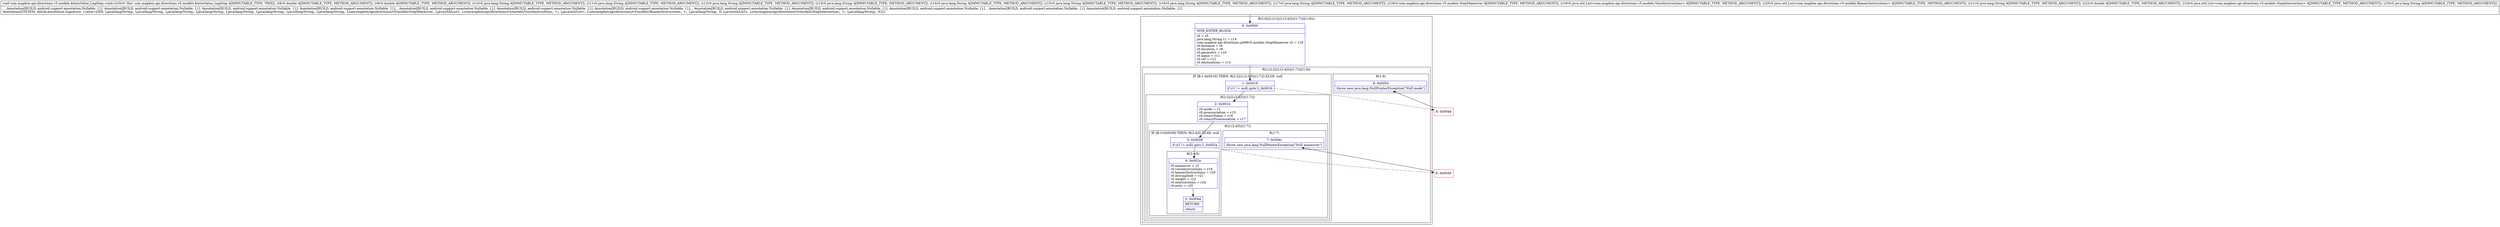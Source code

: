 digraph "CFG forcom.mapbox.api.directions.v5.models.$AutoValue_LegStep.\<init\>(DDLjava\/lang\/String;Ljava\/lang\/String;Ljava\/lang\/String;Ljava\/lang\/String;Ljava\/lang\/String;Ljava\/lang\/String;Ljava\/lang\/String;Ljava\/lang\/String;Lcom\/mapbox\/api\/directions\/v5\/models\/StepManeuver;Ljava\/util\/List;Ljava\/util\/List;Ljava\/lang\/String;DLjava\/util\/List;Ljava\/lang\/String;)V" {
subgraph cluster_Region_2114960464 {
label = "R(2:0|(2:(2:2|(2:(2:4|5)|(1:7)))|(1:9)))";
node [shape=record,color=blue];
Node_0 [shape=record,label="{0\:\ 0x0000|MTH_ENTER_BLOCK\l|r0 = r5\ljava.lang.String r1 = r14\lcom.mapbox.api.directions.p008v5.models.StepManeuver r2 = r18\lr0.distance = r6\lr0.duration = r8\lr0.geometry = r10\lr0.name = r11\lr0.ref = r12\lr0.destinations = r13\l}"];
subgraph cluster_Region_1995798412 {
label = "R(2:(2:2|(2:(2:4|5)|(1:7)))|(1:9))";
node [shape=record,color=blue];
subgraph cluster_IfRegion_1681654533 {
label = "IF [B:1:0x0019] THEN: R(2:2|(2:(2:4|5)|(1:7))) ELSE: null";
node [shape=record,color=blue];
Node_1 [shape=record,label="{1\:\ 0x0019|if (r1 != null) goto L_0x001b\l}"];
subgraph cluster_Region_1655975143 {
label = "R(2:2|(2:(2:4|5)|(1:7)))";
node [shape=record,color=blue];
Node_2 [shape=record,label="{2\:\ 0x001b|r0.mode = r1\lr0.pronunciation = r15\lr0.rotaryName = r16\lr0.rotaryPronunciation = r17\l}"];
subgraph cluster_Region_560409572 {
label = "R(2:(2:4|5)|(1:7))";
node [shape=record,color=blue];
subgraph cluster_IfRegion_2057797111 {
label = "IF [B:3:0x0028] THEN: R(2:4|5) ELSE: null";
node [shape=record,color=blue];
Node_3 [shape=record,label="{3\:\ 0x0028|if (r2 != null) goto L_0x002a\l}"];
subgraph cluster_Region_2043257807 {
label = "R(2:4|5)";
node [shape=record,color=blue];
Node_4 [shape=record,label="{4\:\ 0x002a|r0.maneuver = r2\lr0.voiceInstructions = r19\lr0.bannerInstructions = r20\lr0.drivingSide = r21\lr0.weight = r22\lr0.intersections = r24\lr0.exits = r25\l}"];
Node_5 [shape=record,label="{5\:\ 0x0044|RETURN\l|return\l}"];
}
}
subgraph cluster_Region_989868925 {
label = "R(1:7)";
node [shape=record,color=blue];
Node_7 [shape=record,label="{7\:\ 0x004c|throw new java.lang.NullPointerException(\"Null maneuver\")\l}"];
}
}
}
}
subgraph cluster_Region_1948871567 {
label = "R(1:9)";
node [shape=record,color=blue];
Node_9 [shape=record,label="{9\:\ 0x0054|throw new java.lang.NullPointerException(\"Null mode\")\l}"];
}
}
}
Node_6 [shape=record,color=red,label="{6\:\ 0x0045}"];
Node_8 [shape=record,color=red,label="{8\:\ 0x004d}"];
MethodNode[shape=record,label="{void com.mapbox.api.directions.v5.models.$AutoValue_LegStep.\<init\>((r5v0 'this' com.mapbox.api.directions.v5.models.$AutoValue_LegStep A[IMMUTABLE_TYPE, THIS]), (r6v0 double A[IMMUTABLE_TYPE, METHOD_ARGUMENT]), (r8v0 double A[IMMUTABLE_TYPE, METHOD_ARGUMENT]), (r10v0 java.lang.String A[IMMUTABLE_TYPE, METHOD_ARGUMENT]), (r11v0 java.lang.String A[IMMUTABLE_TYPE, METHOD_ARGUMENT]), (r12v0 java.lang.String A[IMMUTABLE_TYPE, METHOD_ARGUMENT]), (r13v0 java.lang.String A[IMMUTABLE_TYPE, METHOD_ARGUMENT]), (r14v0 java.lang.String A[IMMUTABLE_TYPE, METHOD_ARGUMENT]), (r15v0 java.lang.String A[IMMUTABLE_TYPE, METHOD_ARGUMENT]), (r16v0 java.lang.String A[IMMUTABLE_TYPE, METHOD_ARGUMENT]), (r17v0 java.lang.String A[IMMUTABLE_TYPE, METHOD_ARGUMENT]), (r18v0 com.mapbox.api.directions.v5.models.StepManeuver A[IMMUTABLE_TYPE, METHOD_ARGUMENT]), (r19v0 java.util.List\<com.mapbox.api.directions.v5.models.VoiceInstructions\> A[IMMUTABLE_TYPE, METHOD_ARGUMENT]), (r20v0 java.util.List\<com.mapbox.api.directions.v5.models.BannerInstructions\> A[IMMUTABLE_TYPE, METHOD_ARGUMENT]), (r21v0 java.lang.String A[IMMUTABLE_TYPE, METHOD_ARGUMENT]), (r22v0 double A[IMMUTABLE_TYPE, METHOD_ARGUMENT]), (r24v0 java.util.List\<com.mapbox.api.directions.v5.models.StepIntersection\> A[IMMUTABLE_TYPE, METHOD_ARGUMENT]), (r25v0 java.lang.String A[IMMUTABLE_TYPE, METHOD_ARGUMENT]))  | , , Annotation[BUILD, android.support.annotation.Nullable, \{\}], Annotation[BUILD, android.support.annotation.Nullable, \{\}], Annotation[BUILD, android.support.annotation.Nullable, \{\}], Annotation[BUILD, android.support.annotation.Nullable, \{\}], , Annotation[BUILD, android.support.annotation.Nullable, \{\}], Annotation[BUILD, android.support.annotation.Nullable, \{\}], Annotation[BUILD, android.support.annotation.Nullable, \{\}], , Annotation[BUILD, android.support.annotation.Nullable, \{\}], Annotation[BUILD, android.support.annotation.Nullable, \{\}], Annotation[BUILD, android.support.annotation.Nullable, \{\}], , Annotation[BUILD, android.support.annotation.Nullable, \{\}], Annotation[BUILD, android.support.annotation.Nullable, \{\}]\lAnnotation[SYSTEM, dalvik.annotation.Signature, \{value=[(DD, Ljava\/lang\/String;, Ljava\/lang\/String;, Ljava\/lang\/String;, Ljava\/lang\/String;, Ljava\/lang\/String;, Ljava\/lang\/String;, Ljava\/lang\/String;, Ljava\/lang\/String;, Lcom\/mapbox\/api\/directions\/v5\/models\/StepManeuver;, Ljava\/util\/List\<, Lcom\/mapbox\/api\/directions\/v5\/models\/VoiceInstructions;, \>;, Ljava\/util\/List\<, Lcom\/mapbox\/api\/directions\/v5\/models\/BannerInstructions;, \>;, Ljava\/lang\/String;, D, Ljava\/util\/List\<, Lcom\/mapbox\/api\/directions\/v5\/models\/StepIntersection;, \>;, Ljava\/lang\/String;, )V]\}]\l}"];
MethodNode -> Node_0;
Node_0 -> Node_1;
Node_1 -> Node_2;
Node_1 -> Node_8[style=dashed];
Node_2 -> Node_3;
Node_3 -> Node_4;
Node_3 -> Node_6[style=dashed];
Node_4 -> Node_5;
Node_6 -> Node_7;
Node_8 -> Node_9;
}

